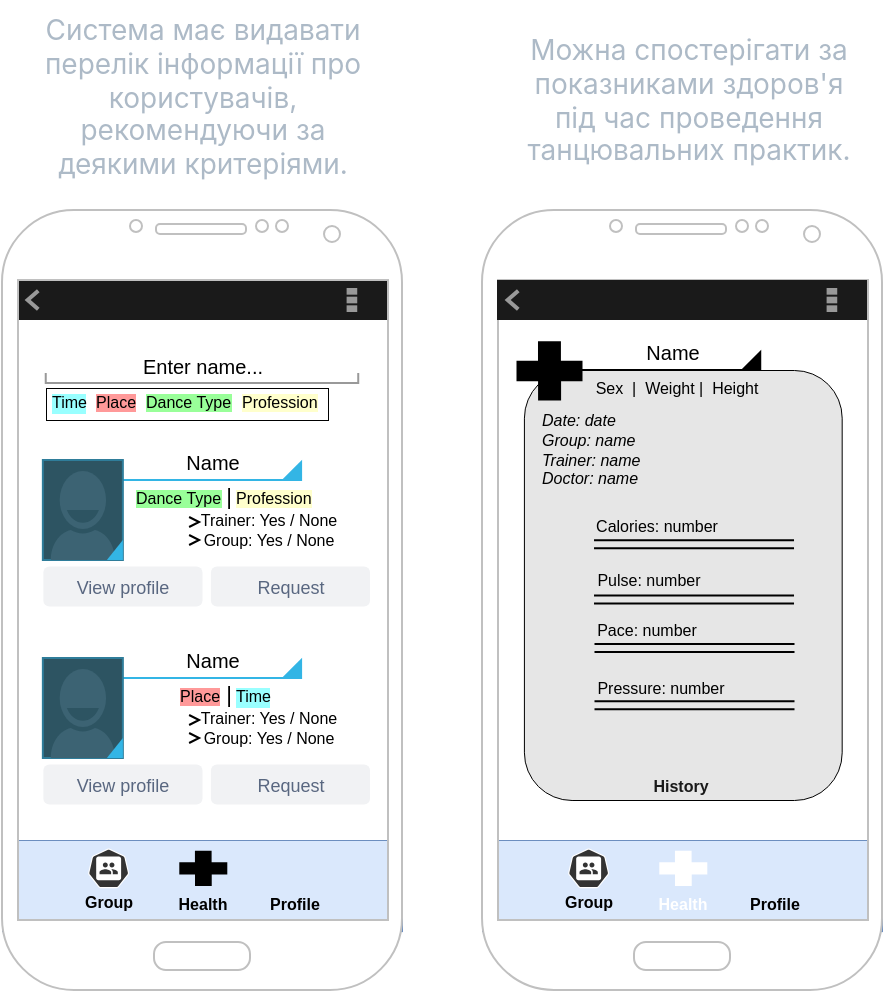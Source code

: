 <mxfile version="20.3.1"><diagram id="Zq5E9bygfokUxXdudCE3" name="Страница 1"><mxGraphModel dx="740" dy="565" grid="1" gridSize="10" guides="1" tooltips="1" connect="1" arrows="1" fold="1" page="1" pageScale="1" pageWidth="827" pageHeight="1169" math="0" shadow="0"><root><mxCell id="0"/><mxCell id="1" parent="0"/><mxCell id="AoAV4LIDR7AStBLHObrx-143" value="" style="rounded=0;whiteSpace=wrap;html=1;shadow=0;labelBackgroundColor=none;sketch=0;strokeColor=#6c8ebf;strokeWidth=0.5;fontSize=8;fillColor=#dae8fc;" vertex="1" parent="1"><mxGeometry x="300" y="510" width="200" height="45.57" as="geometry"/></mxCell><mxCell id="AoAV4LIDR7AStBLHObrx-140" value="" style="rounded=1;whiteSpace=wrap;html=1;shadow=0;labelBackgroundColor=none;sketch=0;strokeColor=#000000;strokeWidth=0.5;fontSize=8;fillColor=#E6E6E6;fontColor=#CCFFFF;" vertex="1" parent="1"><mxGeometry x="320.96" y="275" width="158.88" height="215" as="geometry"/></mxCell><mxCell id="AoAV4LIDR7AStBLHObrx-141" value="" style="group" vertex="1" connectable="0" parent="1"><mxGeometry x="60" y="510" width="200" height="45.57" as="geometry"/></mxCell><mxCell id="AoAV4LIDR7AStBLHObrx-129" value="" style="rounded=0;whiteSpace=wrap;html=1;shadow=0;labelBackgroundColor=none;sketch=0;strokeColor=#6c8ebf;strokeWidth=0.5;fontSize=8;fillColor=#dae8fc;" vertex="1" parent="AoAV4LIDR7AStBLHObrx-141"><mxGeometry width="200" height="45.57" as="geometry"/></mxCell><mxCell id="AoAV4LIDR7AStBLHObrx-126" value="" style="sketch=0;html=1;dashed=0;whitespace=wrap;fillColor=#333333;strokeColor=#ffffff;points=[[0.005,0.63,0],[0.1,0.2,0],[0.9,0.2,0],[0.5,0,0],[0.995,0.63,0],[0.72,0.99,0],[0.5,1,0],[0.28,0.99,0]];shape=mxgraph.kubernetes.icon;prIcon=group;shadow=0;labelBackgroundColor=none;strokeWidth=0.5;fontSize=8;" vertex="1" parent="AoAV4LIDR7AStBLHObrx-141"><mxGeometry x="37.807" y="4" width="30.535" height="19.892" as="geometry"/></mxCell><mxCell id="AoAV4LIDR7AStBLHObrx-127" value="" style="shape=mxgraph.signs.healthcare.first_aid;html=1;pointerEvents=1;fillColor=#000000;strokeColor=none;verticalLabelPosition=bottom;verticalAlign=top;align=center;shadow=0;labelBackgroundColor=none;sketch=0;strokeWidth=0.5;fontSize=8;" vertex="1" parent="AoAV4LIDR7AStBLHObrx-141"><mxGeometry x="88.402" y="5.139" width="23.996" height="17.619" as="geometry"/></mxCell><mxCell id="AoAV4LIDR7AStBLHObrx-128" value="" style="shape=image;html=1;verticalAlign=top;verticalLabelPosition=bottom;labelBackgroundColor=#ffffff;imageAspect=0;aspect=fixed;image=https://cdn2.iconfinder.com/data/icons/user-interface-169/32/about-128.png;shadow=0;sketch=0;strokeColor=#000000;strokeWidth=0.5;fontSize=8;fillColor=#333333;" vertex="1" parent="AoAV4LIDR7AStBLHObrx-141"><mxGeometry x="135.794" y="4" width="20.221" height="20.221" as="geometry"/></mxCell><mxCell id="AoAV4LIDR7AStBLHObrx-130" value="&lt;b&gt;Group&lt;/b&gt;" style="text;html=1;resizable=0;autosize=1;align=center;verticalAlign=middle;points=[];fillColor=none;strokeColor=none;rounded=0;shadow=0;labelBackgroundColor=none;sketch=0;strokeWidth=0.5;fontSize=8;" vertex="1" parent="AoAV4LIDR7AStBLHObrx-141"><mxGeometry x="28" y="21.254" width="50" height="20" as="geometry"/></mxCell><mxCell id="AoAV4LIDR7AStBLHObrx-131" value="&lt;b&gt;Health&lt;/b&gt;" style="text;html=1;resizable=0;autosize=1;align=center;verticalAlign=middle;points=[];fillColor=none;strokeColor=none;rounded=0;shadow=0;labelBackgroundColor=none;sketch=0;strokeWidth=0.5;fontSize=8;" vertex="1" parent="AoAV4LIDR7AStBLHObrx-141"><mxGeometry x="75.314" y="21.666" width="50" height="20" as="geometry"/></mxCell><mxCell id="AoAV4LIDR7AStBLHObrx-132" value="&lt;b&gt;Profile&lt;/b&gt;" style="text;html=1;resizable=0;autosize=1;align=center;verticalAlign=middle;points=[];fillColor=none;strokeColor=none;rounded=0;shadow=0;labelBackgroundColor=none;sketch=0;strokeWidth=0.5;fontSize=8;" vertex="1" parent="AoAV4LIDR7AStBLHObrx-141"><mxGeometry x="120.85" y="21.666" width="50" height="20" as="geometry"/></mxCell><mxCell id="AoAV4LIDR7AStBLHObrx-41" value="" style="rounded=0;whiteSpace=wrap;html=1;shadow=0;labelBackgroundColor=none;strokeWidth=0.5;fontSize=10;" vertex="1" parent="1"><mxGeometry x="82" y="284" width="141" height="16" as="geometry"/></mxCell><mxCell id="AoAV4LIDR7AStBLHObrx-4" value="" style="strokeWidth=1;html=1;shadow=0;dashed=0;shape=mxgraph.android.action_bar;fillColor=#1A1A1A;strokeColor=#c0c0c0;strokeWidth=2;fontColor=#FFFFFF;" vertex="1" parent="1"><mxGeometry x="67.5" y="230" width="185" height="20" as="geometry"/></mxCell><mxCell id="AoAV4LIDR7AStBLHObrx-2" value="" style="verticalLabelPosition=bottom;verticalAlign=top;html=1;shadow=0;dashed=0;strokeWidth=1;shape=mxgraph.android.phone2;strokeColor=#c0c0c0;" vertex="1" parent="1"><mxGeometry x="300" y="195" width="200" height="390" as="geometry"/></mxCell><mxCell id="AoAV4LIDR7AStBLHObrx-1" value="" style="verticalLabelPosition=bottom;verticalAlign=top;html=1;shadow=0;dashed=0;strokeWidth=1;shape=mxgraph.android.phone2;strokeColor=#c0c0c0;" vertex="1" parent="1"><mxGeometry x="60" y="195" width="200" height="390" as="geometry"/></mxCell><mxCell id="AoAV4LIDR7AStBLHObrx-5" value="&lt;span style=&quot;color: rgb(173, 186, 199); font-family: -apple-system, BlinkMacSystemFont, &amp;quot;Segoe WPC&amp;quot;, &amp;quot;Segoe UI&amp;quot;, system-ui, Ubuntu, &amp;quot;Droid Sans&amp;quot;, sans-serif; font-size: 14px; font-style: normal; font-variant-ligatures: normal; font-variant-caps: normal; font-weight: 400; letter-spacing: normal; orphans: 2; text-indent: 0px; text-transform: none; widows: 2; word-spacing: 0px; -webkit-text-stroke-width: 0px; text-decoration-thickness: initial; text-decoration-style: initial; text-decoration-color: initial; float: none; display: inline !important;&quot;&gt;Система має видавати перелік інформації про користувачів, рекомендуючи за деякими критеріями.&lt;/span&gt;" style="text;whiteSpace=wrap;html=1;align=center;" vertex="1" parent="1"><mxGeometry x="73.75" y="90" width="172.5" height="80" as="geometry"/></mxCell><mxCell id="AoAV4LIDR7AStBLHObrx-6" value="&lt;span style=&quot;color: rgb(173, 186, 199); font-family: -apple-system, BlinkMacSystemFont, &amp;quot;Segoe WPC&amp;quot;, &amp;quot;Segoe UI&amp;quot;, system-ui, Ubuntu, &amp;quot;Droid Sans&amp;quot;, sans-serif; font-size: 14px; text-align: start;&quot;&gt;Можна спостерігати за показниками здоров'я під час проведення танцювальних практик.&lt;/span&gt;" style="text;whiteSpace=wrap;html=1;align=center;" vertex="1" parent="1"><mxGeometry x="317" y="100" width="172.5" height="80" as="geometry"/></mxCell><mxCell id="AoAV4LIDR7AStBLHObrx-8" value="" style="strokeWidth=1;html=1;shadow=0;dashed=0;shape=mxgraph.android.textfield;align=center;strokeColor=#999999;pointerEvents=1" vertex="1" parent="1"><mxGeometry x="81.87" y="251.5" width="156.25" height="30" as="geometry"/></mxCell><mxCell id="AoAV4LIDR7AStBLHObrx-12" value="Name" style="strokeWidth=1;html=1;shadow=0;dashed=0;shape=mxgraph.android.spinner2;align=center;fillColor=#33b5e5;strokeColor=#33b5e5;verticalAlign=bottom;fontSize=10;" vertex="1" parent="1"><mxGeometry x="120.43" y="320" width="89.12" height="10" as="geometry"/></mxCell><mxCell id="AoAV4LIDR7AStBLHObrx-16" value="Enter name..." style="text;html=1;resizable=0;autosize=1;align=center;verticalAlign=middle;points=[];fillColor=none;strokeColor=none;rounded=0;shadow=0;strokeWidth=0.5;fontSize=10;" vertex="1" parent="1"><mxGeometry x="119.99" y="257.5" width="80" height="30" as="geometry"/></mxCell><mxCell id="AoAV4LIDR7AStBLHObrx-17" value="" style="strokeWidth=1;html=1;shadow=0;dashed=0;shape=mxgraph.android.action_bar;fillColor=#1A1A1A;strokeColor=#c0c0c0;strokeWidth=2;fontColor=#FFFFFF;" vertex="1" parent="1"><mxGeometry x="307.5" y="230" width="185" height="20" as="geometry"/></mxCell><mxCell id="AoAV4LIDR7AStBLHObrx-23" value="&lt;div style=&quot;text-align: center; font-size: 8px;&quot;&gt;Time&lt;/div&gt;" style="text;whiteSpace=wrap;html=1;fontSize=8;labelBackgroundColor=#99FFFF;" vertex="1" parent="1"><mxGeometry x="82.81" y="280" width="17.19" height="17" as="geometry"/></mxCell><mxCell id="AoAV4LIDR7AStBLHObrx-24" value="&lt;div style=&quot;text-align: center; font-size: 8px;&quot;&gt;&lt;span style=&quot;background-color: rgb(255, 153, 153);&quot;&gt;Place&lt;/span&gt;&lt;/div&gt;" style="text;whiteSpace=wrap;html=1;fontSize=8;" vertex="1" parent="1"><mxGeometry x="105.0" y="280" width="30" height="17" as="geometry"/></mxCell><mxCell id="AoAV4LIDR7AStBLHObrx-42" value="&lt;div style=&quot;text-align: center; font-size: 8px;&quot;&gt;&lt;span style=&quot;background-color: rgb(153, 255, 153);&quot;&gt;Dance Type&lt;/span&gt;&lt;/div&gt;" style="text;whiteSpace=wrap;html=1;fontSize=8;" vertex="1" parent="1"><mxGeometry x="129.99" y="280" width="52" height="32" as="geometry"/></mxCell><mxCell id="AoAV4LIDR7AStBLHObrx-43" value="" style="shape=image;html=1;verticalAlign=top;verticalLabelPosition=bottom;labelBackgroundColor=#ffffff;imageAspect=0;aspect=fixed;image=https://cdn0.iconfinder.com/data/icons/ui-interface-6/24/filter-128.png;shadow=0;strokeWidth=0.5;fontSize=8;" vertex="1" parent="1"><mxGeometry x="223" y="284" width="16" height="16" as="geometry"/></mxCell><mxCell id="AoAV4LIDR7AStBLHObrx-44" value="&lt;div style=&quot;text-align: center; font-size: 8px;&quot;&gt;&lt;span style=&quot;background-color: rgb(255, 255, 204);&quot;&gt;Profession&lt;/span&gt;&lt;/div&gt;" style="text;whiteSpace=wrap;html=1;fontSize=8;" vertex="1" parent="1"><mxGeometry x="178" y="280" width="52" height="32" as="geometry"/></mxCell><mxCell id="AoAV4LIDR7AStBLHObrx-55" value="&lt;div style=&quot;text-align: center; font-size: 8px;&quot;&gt;&lt;span style=&quot;background-color: rgb(153, 255, 153);&quot;&gt;Dance Type&lt;/span&gt;&lt;/div&gt;" style="text;whiteSpace=wrap;html=1;fontSize=8;" vertex="1" parent="1"><mxGeometry x="124.56" y="328" width="52" height="32" as="geometry"/></mxCell><mxCell id="AoAV4LIDR7AStBLHObrx-56" value="&lt;div style=&quot;text-align: center; font-size: 8px;&quot;&gt;&lt;span style=&quot;background-color: rgb(255, 255, 204);&quot;&gt;Profession&lt;/span&gt;&lt;/div&gt;" style="text;whiteSpace=wrap;html=1;fontSize=8;" vertex="1" parent="1"><mxGeometry x="174.56" y="328" width="52" height="32" as="geometry"/></mxCell><mxCell id="AoAV4LIDR7AStBLHObrx-57" value="|" style="text;html=1;resizable=0;autosize=1;align=center;verticalAlign=middle;points=[];fillColor=none;strokeColor=none;rounded=0;shadow=0;labelBackgroundColor=none;strokeWidth=0.5;fontSize=11;" vertex="1" parent="1"><mxGeometry x="157.56" y="323" width="30" height="30" as="geometry"/></mxCell><mxCell id="AoAV4LIDR7AStBLHObrx-62" value="Name" style="strokeWidth=1;html=1;shadow=0;dashed=0;shape=mxgraph.android.anchor;rSize=0;fontStyle=1;fontColor=#FFFFFF;labelBackgroundColor=none;fontSize=9;" vertex="1" parent="1"><mxGeometry x="339" y="260" width="150" height="18" as="geometry"/></mxCell><mxCell id="AoAV4LIDR7AStBLHObrx-97" value="&lt;font style=&quot;font-size: 9px;&quot;&gt;View profile&lt;/font&gt;" style="rounded=1;align=center;fillColor=#F1F2F4;strokeColor=none;html=1;fontColor=#596780;fontSize=12;sketch=0;shadow=0;labelBackgroundColor=none;strokeWidth=0.5;" vertex="1" parent="1"><mxGeometry x="80.43" y="373" width="79.57" height="20" as="geometry"/></mxCell><mxCell id="AoAV4LIDR7AStBLHObrx-99" value="&lt;font style=&quot;font-size: 9px;&quot;&gt;Request&lt;/font&gt;" style="rounded=1;align=center;fillColor=#F1F2F4;strokeColor=none;html=1;fontColor=#596780;fontSize=12;sketch=0;shadow=0;labelBackgroundColor=none;strokeWidth=0.5;" vertex="1" parent="1"><mxGeometry x="164.21" y="373" width="79.57" height="20" as="geometry"/></mxCell><mxCell id="AoAV4LIDR7AStBLHObrx-100" value="&lt;font style=&quot;font-size: 8px;&quot;&gt;Trainer: Yes / None&lt;/font&gt;" style="text;html=1;resizable=0;autosize=1;align=center;verticalAlign=middle;points=[];fillColor=none;strokeColor=none;rounded=0;shadow=0;labelBackgroundColor=none;strokeWidth=0.5;fontSize=9;" vertex="1" parent="1"><mxGeometry x="148.12" y="340" width="90" height="20" as="geometry"/></mxCell><mxCell id="AoAV4LIDR7AStBLHObrx-9" value="" style="verticalLabelPosition=bottom;verticalAlign=top;html=1;shadow=0;dashed=0;strokeWidth=1;shape=mxgraph.android.contact_badge_focused;sketch=0;" vertex="1" parent="1"><mxGeometry x="80.43" y="320" width="40" height="50" as="geometry"/></mxCell><mxCell id="AoAV4LIDR7AStBLHObrx-101" value="&lt;font style=&quot;font-size: 8px;&quot;&gt;Group: Yes / None&lt;/font&gt;" style="text;html=1;resizable=0;autosize=1;align=center;verticalAlign=middle;points=[];fillColor=none;strokeColor=none;rounded=0;shadow=0;labelBackgroundColor=none;strokeWidth=0.5;fontSize=9;" vertex="1" parent="1"><mxGeometry x="148.12" y="350" width="90" height="20" as="geometry"/></mxCell><mxCell id="AoAV4LIDR7AStBLHObrx-108" value="" style="html=1;verticalLabelPosition=bottom;labelBackgroundColor=#ffffff;verticalAlign=top;shadow=0;dashed=0;strokeWidth=1;shape=mxgraph.ios7.misc.right;strokeColor=#000000;fontSize=8;" vertex="1" parent="1"><mxGeometry x="153.55" y="348.5" width="5" height="5" as="geometry"/></mxCell><mxCell id="AoAV4LIDR7AStBLHObrx-109" value="" style="html=1;verticalLabelPosition=bottom;labelBackgroundColor=#ffffff;verticalAlign=top;shadow=0;dashed=0;strokeWidth=1;shape=mxgraph.ios7.misc.right;strokeColor=#000000;fontSize=8;" vertex="1" parent="1"><mxGeometry x="153.55" y="357.5" width="5" height="5" as="geometry"/></mxCell><mxCell id="AoAV4LIDR7AStBLHObrx-112" value="Name" style="strokeWidth=1;html=1;shadow=0;dashed=0;shape=mxgraph.android.spinner2;align=center;fillColor=#33b5e5;strokeColor=#33b5e5;verticalAlign=bottom;fontSize=10;" vertex="1" parent="1"><mxGeometry x="120.43" y="419" width="89.12" height="10" as="geometry"/></mxCell><mxCell id="AoAV4LIDR7AStBLHObrx-115" value="|" style="text;html=1;resizable=0;autosize=1;align=center;verticalAlign=middle;points=[];fillColor=none;strokeColor=none;rounded=0;shadow=0;labelBackgroundColor=none;strokeWidth=0.5;fontSize=11;" vertex="1" parent="1"><mxGeometry x="157.56" y="422" width="30" height="30" as="geometry"/></mxCell><mxCell id="AoAV4LIDR7AStBLHObrx-116" value="&lt;font style=&quot;font-size: 9px;&quot;&gt;View profile&lt;/font&gt;" style="rounded=1;align=center;fillColor=#F1F2F4;strokeColor=none;html=1;fontColor=#596780;fontSize=12;sketch=0;shadow=0;labelBackgroundColor=none;strokeWidth=0.5;" vertex="1" parent="1"><mxGeometry x="80.43" y="472" width="79.57" height="20" as="geometry"/></mxCell><mxCell id="AoAV4LIDR7AStBLHObrx-117" value="&lt;font style=&quot;font-size: 9px;&quot;&gt;Request&lt;/font&gt;" style="rounded=1;align=center;fillColor=#F1F2F4;strokeColor=none;html=1;fontColor=#596780;fontSize=12;sketch=0;shadow=0;labelBackgroundColor=none;strokeWidth=0.5;" vertex="1" parent="1"><mxGeometry x="164.21" y="472" width="79.57" height="20" as="geometry"/></mxCell><mxCell id="AoAV4LIDR7AStBLHObrx-118" value="&lt;font style=&quot;font-size: 8px;&quot;&gt;Trainer: Yes / None&lt;/font&gt;" style="text;html=1;resizable=0;autosize=1;align=center;verticalAlign=middle;points=[];fillColor=none;strokeColor=none;rounded=0;shadow=0;labelBackgroundColor=none;strokeWidth=0.5;fontSize=9;" vertex="1" parent="1"><mxGeometry x="148.12" y="439" width="90" height="20" as="geometry"/></mxCell><mxCell id="AoAV4LIDR7AStBLHObrx-119" value="" style="verticalLabelPosition=bottom;verticalAlign=top;html=1;shadow=0;dashed=0;strokeWidth=1;shape=mxgraph.android.contact_badge_focused;sketch=0;" vertex="1" parent="1"><mxGeometry x="80.43" y="419" width="40" height="50" as="geometry"/></mxCell><mxCell id="AoAV4LIDR7AStBLHObrx-120" value="&lt;font style=&quot;font-size: 8px;&quot;&gt;Group: Yes / None&lt;/font&gt;" style="text;html=1;resizable=0;autosize=1;align=center;verticalAlign=middle;points=[];fillColor=none;strokeColor=none;rounded=0;shadow=0;labelBackgroundColor=none;strokeWidth=0.5;fontSize=9;" vertex="1" parent="1"><mxGeometry x="148.12" y="449" width="90" height="20" as="geometry"/></mxCell><mxCell id="AoAV4LIDR7AStBLHObrx-121" value="" style="html=1;verticalLabelPosition=bottom;labelBackgroundColor=#ffffff;verticalAlign=top;shadow=0;dashed=0;strokeWidth=1;shape=mxgraph.ios7.misc.right;strokeColor=#000000;fontSize=8;" vertex="1" parent="1"><mxGeometry x="153.55" y="447.5" width="5" height="5" as="geometry"/></mxCell><mxCell id="AoAV4LIDR7AStBLHObrx-122" value="" style="html=1;verticalLabelPosition=bottom;labelBackgroundColor=#ffffff;verticalAlign=top;shadow=0;dashed=0;strokeWidth=1;shape=mxgraph.ios7.misc.right;strokeColor=#000000;fontSize=8;" vertex="1" parent="1"><mxGeometry x="153.55" y="456.5" width="5" height="5" as="geometry"/></mxCell><mxCell id="AoAV4LIDR7AStBLHObrx-123" value="&lt;div style=&quot;text-align: center; font-size: 8px;&quot;&gt;&lt;span style=&quot;background-color: rgb(255, 153, 153);&quot;&gt;Place&lt;/span&gt;&lt;/div&gt;" style="text;whiteSpace=wrap;html=1;fontSize=8;" vertex="1" parent="1"><mxGeometry x="146.56" y="427" width="30" height="17" as="geometry"/></mxCell><mxCell id="AoAV4LIDR7AStBLHObrx-124" value="&lt;div style=&quot;text-align: center; font-size: 8px;&quot;&gt;Time&lt;/div&gt;" style="text;whiteSpace=wrap;html=1;fontSize=8;labelBackgroundColor=#99FFFF;" vertex="1" parent="1"><mxGeometry x="174.56" y="427" width="17.19" height="17" as="geometry"/></mxCell><mxCell id="AoAV4LIDR7AStBLHObrx-135" value="" style="shape=mxgraph.signs.healthcare.first_aid;html=1;pointerEvents=1;fillColor=#000000;strokeColor=none;verticalLabelPosition=bottom;verticalAlign=top;align=center;shadow=0;labelBackgroundColor=none;sketch=0;strokeWidth=0.5;fontSize=8;" vertex="1" parent="1"><mxGeometry x="317" y="260.38" width="33" height="29.62" as="geometry"/></mxCell><mxCell id="AoAV4LIDR7AStBLHObrx-136" value="Name" style="strokeWidth=1;html=1;shadow=0;dashed=0;shape=mxgraph.android.spinner2;align=center;fillColor=#000000;strokeColor=#000000;verticalAlign=bottom;fontSize=10;direction=east;" vertex="1" parent="1"><mxGeometry x="350" y="265" width="89.12" height="10" as="geometry"/></mxCell><mxCell id="AoAV4LIDR7AStBLHObrx-144" value="" style="sketch=0;html=1;dashed=0;whitespace=wrap;fillColor=#333333;strokeColor=#ffffff;points=[[0.005,0.63,0],[0.1,0.2,0],[0.9,0.2,0],[0.5,0,0],[0.995,0.63,0],[0.72,0.99,0],[0.5,1,0],[0.28,0.99,0]];shape=mxgraph.kubernetes.icon;prIcon=group;shadow=0;labelBackgroundColor=none;strokeWidth=0.5;fontSize=8;" vertex="1" parent="1"><mxGeometry x="337.807" y="514" width="30.535" height="19.892" as="geometry"/></mxCell><mxCell id="AoAV4LIDR7AStBLHObrx-145" value="" style="shape=mxgraph.signs.healthcare.first_aid;html=1;pointerEvents=1;fillColor=#FFFFFF;strokeColor=none;verticalLabelPosition=bottom;verticalAlign=top;align=center;shadow=0;labelBackgroundColor=none;sketch=0;strokeWidth=0.5;fontSize=8;" vertex="1" parent="1"><mxGeometry x="388.402" y="515.139" width="23.996" height="17.619" as="geometry"/></mxCell><mxCell id="AoAV4LIDR7AStBLHObrx-146" value="" style="shape=image;html=1;verticalAlign=top;verticalLabelPosition=bottom;labelBackgroundColor=#ffffff;imageAspect=0;aspect=fixed;image=https://cdn2.iconfinder.com/data/icons/user-interface-169/32/about-128.png;shadow=0;sketch=0;strokeColor=#000000;strokeWidth=0.5;fontSize=8;fillColor=#333333;" vertex="1" parent="1"><mxGeometry x="435.794" y="514" width="20.221" height="20.221" as="geometry"/></mxCell><mxCell id="AoAV4LIDR7AStBLHObrx-147" value="&lt;b&gt;Group&lt;/b&gt;" style="text;html=1;resizable=0;autosize=1;align=center;verticalAlign=middle;points=[];fillColor=none;strokeColor=none;rounded=0;shadow=0;labelBackgroundColor=none;sketch=0;strokeWidth=0.5;fontSize=8;" vertex="1" parent="1"><mxGeometry x="328" y="531.254" width="50" height="20" as="geometry"/></mxCell><mxCell id="AoAV4LIDR7AStBLHObrx-148" value="&lt;b&gt;Health&lt;/b&gt;" style="text;html=1;resizable=0;autosize=1;align=center;verticalAlign=middle;points=[];fillColor=none;strokeColor=none;rounded=0;shadow=0;labelBackgroundColor=none;sketch=0;strokeWidth=0.5;fontSize=8;fontColor=#FFFFFF;" vertex="1" parent="1"><mxGeometry x="375.314" y="531.666" width="50" height="20" as="geometry"/></mxCell><mxCell id="AoAV4LIDR7AStBLHObrx-149" value="&lt;b&gt;Profile&lt;/b&gt;" style="text;html=1;resizable=0;autosize=1;align=center;verticalAlign=middle;points=[];fillColor=none;strokeColor=none;rounded=0;shadow=0;labelBackgroundColor=none;sketch=0;strokeWidth=0.5;fontSize=8;" vertex="1" parent="1"><mxGeometry x="420.85" y="531.666" width="50" height="20" as="geometry"/></mxCell><mxCell id="AoAV4LIDR7AStBLHObrx-153" value="" style="shape=link;html=1;rounded=0;fontSize=8;fontColor=#CCFFFF;" edge="1" parent="1"><mxGeometry width="100" relative="1" as="geometry"><mxPoint x="356.01" y="362.1" as="sourcePoint"/><mxPoint x="456.01" y="362.1" as="targetPoint"/></mxGeometry></mxCell><mxCell id="AoAV4LIDR7AStBLHObrx-154" value="" style="shape=link;html=1;rounded=0;fontSize=8;fontColor=#CCFFFF;" edge="1" parent="1"><mxGeometry width="100" relative="1" as="geometry"><mxPoint x="356.01" y="389.8" as="sourcePoint"/><mxPoint x="456.01" y="389.8" as="targetPoint"/></mxGeometry></mxCell><mxCell id="AoAV4LIDR7AStBLHObrx-155" value="" style="shape=link;html=1;rounded=0;fontSize=8;fontColor=#CCFFFF;" edge="1" parent="1"><mxGeometry width="100" relative="1" as="geometry"><mxPoint x="356.25" y="414.05" as="sourcePoint"/><mxPoint x="456.25" y="414.05" as="targetPoint"/></mxGeometry></mxCell><mxCell id="AoAV4LIDR7AStBLHObrx-156" value="&lt;font color=&quot;#000000&quot;&gt;Sex&amp;nbsp; |&amp;nbsp; Weight&amp;nbsp;|&amp;nbsp; Height&lt;/font&gt;" style="text;html=1;resizable=0;autosize=1;align=center;verticalAlign=middle;points=[];fillColor=none;strokeColor=none;rounded=0;shadow=0;labelBackgroundColor=none;sketch=0;strokeWidth=0.5;fontSize=8;fontColor=#CCFFFF;" vertex="1" parent="1"><mxGeometry x="346.56" y="274" width="100" height="20" as="geometry"/></mxCell><mxCell id="AoAV4LIDR7AStBLHObrx-157" value="" style="shape=image;html=1;verticalAlign=top;verticalLabelPosition=bottom;labelBackgroundColor=#ffffff;imageAspect=0;aspect=fixed;image=https://cdn3.iconfinder.com/data/icons/arrows-set-12/512/history-128.png;rounded=1;shadow=0;sketch=0;strokeColor=#000000;strokeWidth=0.5;fontSize=8;fontColor=#000000;fillColor=#E6E6E6;" vertex="1" parent="1"><mxGeometry x="388.25" y="454.5" width="23.5" height="23.5" as="geometry"/></mxCell><mxCell id="AoAV4LIDR7AStBLHObrx-159" value="&lt;div&gt;&lt;i&gt;Date: date&lt;/i&gt;&lt;/div&gt;&lt;div&gt;&lt;i style=&quot;background-color: initial;&quot;&gt;Group: name&lt;/i&gt;&lt;/div&gt;&lt;div&gt;&lt;i style=&quot;background-color: initial;&quot;&gt;Trainer: name&lt;/i&gt;&lt;/div&gt;&lt;div&gt;&lt;i&gt;Doctor: name&lt;/i&gt;&lt;/div&gt;" style="text;html=1;resizable=0;autosize=1;align=left;verticalAlign=middle;points=[];fillColor=none;strokeColor=none;rounded=0;shadow=0;labelBackgroundColor=none;sketch=0;strokeWidth=0.5;fontSize=8;fontColor=#000000;" vertex="1" parent="1"><mxGeometry x="328.0" y="290" width="70" height="50" as="geometry"/></mxCell><mxCell id="AoAV4LIDR7AStBLHObrx-160" value="Calories: number" style="text;html=1;resizable=0;autosize=1;align=center;verticalAlign=middle;points=[];fillColor=none;strokeColor=none;rounded=0;shadow=0;labelBackgroundColor=none;sketch=0;strokeWidth=0.5;fontSize=8;fontColor=#000000;" vertex="1" parent="1"><mxGeometry x="346.56" y="342.5" width="80" height="20" as="geometry"/></mxCell><mxCell id="AoAV4LIDR7AStBLHObrx-161" value="Pulse: number" style="text;html=1;resizable=0;autosize=1;align=center;verticalAlign=middle;points=[];fillColor=none;strokeColor=none;rounded=0;shadow=0;labelBackgroundColor=none;sketch=0;strokeWidth=0.5;fontSize=8;fontColor=#000000;" vertex="1" parent="1"><mxGeometry x="342.85" y="370" width="80" height="20" as="geometry"/></mxCell><mxCell id="AoAV4LIDR7AStBLHObrx-162" value="Pace: number" style="text;html=1;resizable=0;autosize=1;align=center;verticalAlign=middle;points=[];fillColor=none;strokeColor=none;rounded=0;shadow=0;labelBackgroundColor=none;sketch=0;strokeWidth=0.5;fontSize=8;fontColor=#000000;" vertex="1" parent="1"><mxGeometry x="346.56" y="395.1" width="70" height="20" as="geometry"/></mxCell><mxCell id="AoAV4LIDR7AStBLHObrx-163" value="" style="shape=link;html=1;rounded=0;fontSize=8;fontColor=#CCFFFF;" edge="1" parent="1"><mxGeometry width="100" relative="1" as="geometry"><mxPoint x="356.25" y="442.6" as="sourcePoint"/><mxPoint x="456.25" y="442.6" as="targetPoint"/></mxGeometry></mxCell><mxCell id="AoAV4LIDR7AStBLHObrx-164" value="Pressure: number" style="text;html=1;resizable=0;autosize=1;align=center;verticalAlign=middle;points=[];fillColor=none;strokeColor=none;rounded=0;shadow=0;labelBackgroundColor=none;sketch=0;strokeWidth=0.5;fontSize=8;fontColor=#000000;" vertex="1" parent="1"><mxGeometry x="343.85" y="424" width="90" height="20" as="geometry"/></mxCell><mxCell id="AoAV4LIDR7AStBLHObrx-165" value="" style="shape=image;html=1;verticalAlign=top;verticalLabelPosition=bottom;labelBackgroundColor=#ffffff;imageAspect=0;aspect=fixed;image=https://cdn1.iconfinder.com/data/icons/dompicon-glyph-fitness-diet/256/calculator-calories-daily-fitness-diet-128.png;rounded=1;shadow=0;sketch=0;strokeColor=#000000;strokeWidth=0.5;fontSize=8;fontColor=#000000;fillColor=#E6E6E6;" vertex="1" parent="1"><mxGeometry x="328" y="346" width="27" height="27" as="geometry"/></mxCell><mxCell id="AoAV4LIDR7AStBLHObrx-166" value="" style="shape=image;html=1;verticalAlign=top;verticalLabelPosition=bottom;labelBackgroundColor=#ffffff;imageAspect=0;aspect=fixed;image=https://cdn2.iconfinder.com/data/icons/maternity-and-pregnancy-2/512/11_ecg_heart_heartbeat_pulse_beat-128.png;rounded=1;shadow=0;sketch=0;strokeColor=#000000;strokeWidth=0.5;fontSize=8;fontColor=#000000;fillColor=#E6E6E6;" vertex="1" parent="1"><mxGeometry x="327" y="377.5" width="25" height="25" as="geometry"/></mxCell><mxCell id="AoAV4LIDR7AStBLHObrx-168" value="" style="shape=image;html=1;verticalAlign=top;verticalLabelPosition=bottom;labelBackgroundColor=#ffffff;imageAspect=0;aspect=fixed;image=https://cdn3.iconfinder.com/data/icons/travelling-icon-set/800/foot-128.png;rounded=1;shadow=0;sketch=0;strokeColor=#000000;strokeWidth=0.5;fontSize=8;fontColor=#000000;fillColor=#E6E6E6;" vertex="1" parent="1"><mxGeometry x="329" y="406" width="21" height="21" as="geometry"/></mxCell><mxCell id="AoAV4LIDR7AStBLHObrx-169" value="" style="shape=image;html=1;verticalAlign=top;verticalLabelPosition=bottom;labelBackgroundColor=#ffffff;imageAspect=0;aspect=fixed;image=https://cdn2.iconfinder.com/data/icons/freecns-cumulus/32/519907-100_Pressure_Reading-128.png;rounded=1;shadow=0;sketch=0;strokeColor=#000000;strokeWidth=0.5;fontSize=8;fontColor=#000000;fillColor=#E6E6E6;" vertex="1" parent="1"><mxGeometry x="327.75" y="429" width="23.5" height="23.5" as="geometry"/></mxCell><mxCell id="AoAV4LIDR7AStBLHObrx-170" value="&lt;b&gt;History&lt;/b&gt;" style="text;html=1;resizable=0;autosize=1;align=center;verticalAlign=middle;points=[];fillColor=none;strokeColor=none;rounded=0;shadow=0;labelBackgroundColor=none;sketch=0;strokeWidth=0.5;fontSize=8;fontColor=#1A1A1A;" vertex="1" parent="1"><mxGeometry x="374.404" y="472.996" width="50" height="20" as="geometry"/></mxCell></root></mxGraphModel></diagram></mxfile>